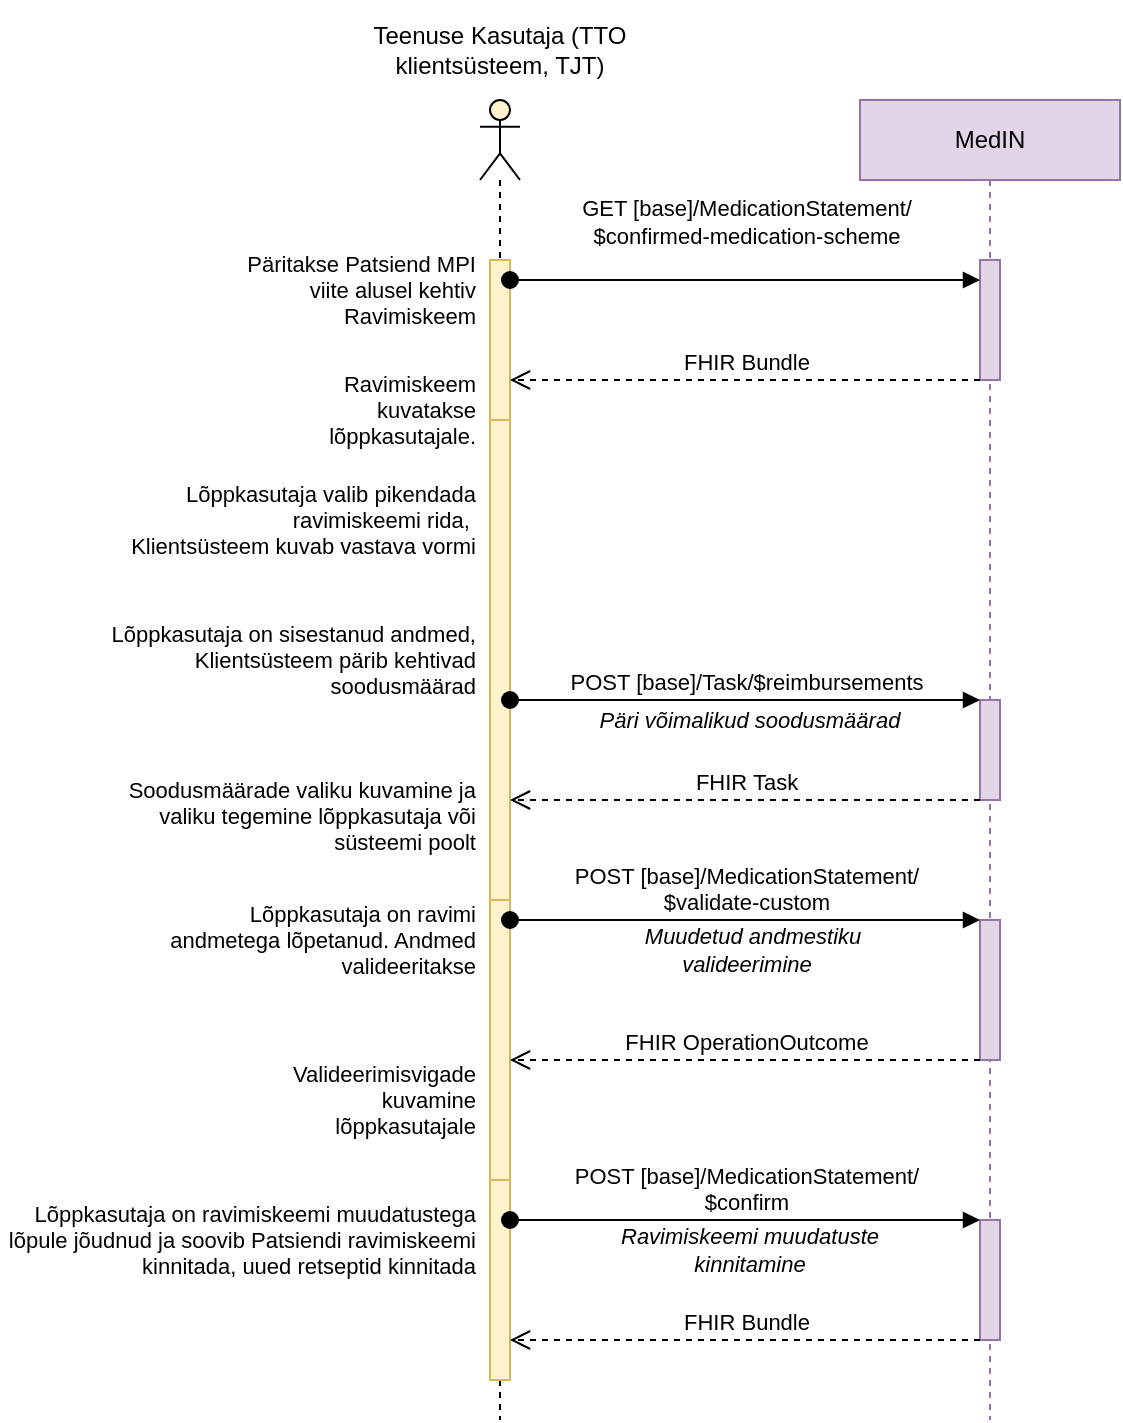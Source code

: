 <mxfile>
    <diagram id="N1935wcdalIhMBBnXmTo" name="Page-1">
        <mxGraphModel dx="2080" dy="488" grid="1" gridSize="10" guides="1" tooltips="1" connect="1" arrows="1" fold="1" page="1" pageScale="1" pageWidth="850" pageHeight="1100" math="0" shadow="0">
            <root>
                <mxCell id="0"/>
                <mxCell id="1" parent="0"/>
                <mxCell id="2" value="" style="shape=umlLifeline;perimeter=lifelinePerimeter;whiteSpace=wrap;html=1;container=1;dropTarget=0;collapsible=0;recursiveResize=0;outlineConnect=0;portConstraint=eastwest;newEdgeStyle={&quot;edgeStyle&quot;:&quot;elbowEdgeStyle&quot;,&quot;elbow&quot;:&quot;vertical&quot;,&quot;curved&quot;:0,&quot;rounded&quot;:0};participant=umlActor;fillColor=#fff2cc;strokeColor=#000000;" vertex="1" parent="1">
                    <mxGeometry x="-310" y="560" width="20" height="660" as="geometry"/>
                </mxCell>
                <mxCell id="3" value="" style="html=1;points=[];perimeter=orthogonalPerimeter;outlineConnect=0;targetShapes=umlLifeline;portConstraint=eastwest;newEdgeStyle={&quot;edgeStyle&quot;:&quot;elbowEdgeStyle&quot;,&quot;elbow&quot;:&quot;vertical&quot;,&quot;curved&quot;:0,&quot;rounded&quot;:0};fillColor=#fff2cc;strokeColor=#d6b656;" vertex="1" parent="2">
                    <mxGeometry x="5" y="160" width="10" height="240" as="geometry"/>
                </mxCell>
                <mxCell id="4" value="MedIN" style="shape=umlLifeline;perimeter=lifelinePerimeter;whiteSpace=wrap;html=1;container=1;dropTarget=0;collapsible=0;recursiveResize=0;outlineConnect=0;portConstraint=eastwest;newEdgeStyle={&quot;edgeStyle&quot;:&quot;elbowEdgeStyle&quot;,&quot;elbow&quot;:&quot;vertical&quot;,&quot;curved&quot;:0,&quot;rounded&quot;:0};fillColor=#e1d5e7;strokeColor=#9673a6;" vertex="1" parent="1">
                    <mxGeometry x="-120" y="560" width="130" height="660" as="geometry"/>
                </mxCell>
                <mxCell id="5" value="" style="html=1;points=[];perimeter=orthogonalPerimeter;outlineConnect=0;targetShapes=umlLifeline;portConstraint=eastwest;newEdgeStyle={&quot;edgeStyle&quot;:&quot;elbowEdgeStyle&quot;,&quot;elbow&quot;:&quot;vertical&quot;,&quot;curved&quot;:0,&quot;rounded&quot;:0};fillColor=#e1d5e7;strokeColor=#9673a6;" vertex="1" parent="4">
                    <mxGeometry x="60" y="80" width="10" height="60" as="geometry"/>
                </mxCell>
                <mxCell id="6" value="" style="html=1;points=[];perimeter=orthogonalPerimeter;outlineConnect=0;targetShapes=umlLifeline;portConstraint=eastwest;newEdgeStyle={&quot;edgeStyle&quot;:&quot;elbowEdgeStyle&quot;,&quot;elbow&quot;:&quot;vertical&quot;,&quot;curved&quot;:0,&quot;rounded&quot;:0};fillColor=#e1d5e7;strokeColor=#9673a6;" vertex="1" parent="4">
                    <mxGeometry x="60" y="560" width="10" height="60" as="geometry"/>
                </mxCell>
                <mxCell id="7" value="Teenuse Kasutaja (TTO klientsüsteem, TJT)" style="text;html=1;strokeColor=none;fillColor=none;align=center;verticalAlign=middle;whiteSpace=wrap;rounded=0;" vertex="1" parent="1">
                    <mxGeometry x="-370" y="510" width="140" height="50" as="geometry"/>
                </mxCell>
                <mxCell id="8" value="" style="html=1;points=[];perimeter=orthogonalPerimeter;outlineConnect=0;targetShapes=umlLifeline;portConstraint=eastwest;newEdgeStyle={&quot;edgeStyle&quot;:&quot;elbowEdgeStyle&quot;,&quot;elbow&quot;:&quot;vertical&quot;,&quot;curved&quot;:0,&quot;rounded&quot;:0};fillColor=#fff2cc;strokeColor=#d6b656;" vertex="1" parent="1">
                    <mxGeometry x="-305" y="640" width="10" height="80" as="geometry"/>
                </mxCell>
                <mxCell id="9" value="Päritakse Patsiend MPI viite alusel kehtiv Ravimiskeem" style="text;html=1;strokeColor=none;fillColor=none;align=right;verticalAlign=middle;whiteSpace=wrap;rounded=0;fontSize=11;" vertex="1" parent="1">
                    <mxGeometry x="-430" y="620" width="120" height="70" as="geometry"/>
                </mxCell>
                <mxCell id="10" value="&lt;div&gt;GET [base]/MedicationStatement/&lt;/div&gt;&lt;div&gt;$confirmed-medication-scheme&lt;/div&gt;&lt;div&gt;&lt;br style=&quot;text-wrap: wrap;&quot;&gt;&lt;/div&gt;" style="html=1;verticalAlign=bottom;startArrow=oval;startFill=1;endArrow=block;startSize=8;edgeStyle=elbowEdgeStyle;elbow=vertical;curved=0;rounded=0;" edge="1" parent="1" source="8" target="5">
                    <mxGeometry width="60" relative="1" as="geometry">
                        <mxPoint x="-295" y="854.58" as="sourcePoint"/>
                        <mxPoint x="-235" y="854.58" as="targetPoint"/>
                        <Array as="points">
                            <mxPoint x="-160" y="650"/>
                            <mxPoint x="-280" y="855"/>
                        </Array>
                    </mxGeometry>
                </mxCell>
                <mxCell id="11" value="FHIR Bundle" style="html=1;verticalAlign=bottom;endArrow=open;dashed=1;endSize=8;edgeStyle=elbowEdgeStyle;elbow=vertical;curved=0;rounded=0;" edge="1" parent="1" source="5" target="8">
                    <mxGeometry relative="1" as="geometry">
                        <mxPoint x="-120" y="930" as="sourcePoint"/>
                        <mxPoint x="-200" y="930" as="targetPoint"/>
                        <Array as="points">
                            <mxPoint x="-140" y="700"/>
                            <mxPoint x="-210" y="940"/>
                        </Array>
                    </mxGeometry>
                </mxCell>
                <mxCell id="12" value="Lõppkasutaja valib pikendada ravimiskeemi rida,&amp;nbsp;&lt;div&gt;Klientsüsteem kuvab vastava vormi&lt;/div&gt;" style="text;html=1;strokeColor=none;fillColor=none;align=right;verticalAlign=middle;whiteSpace=wrap;rounded=0;fontSize=11;" vertex="1" parent="1">
                    <mxGeometry x="-520" y="750" width="210" height="40" as="geometry"/>
                </mxCell>
                <mxCell id="13" value="" style="html=1;points=[];perimeter=orthogonalPerimeter;outlineConnect=0;targetShapes=umlLifeline;portConstraint=eastwest;newEdgeStyle={&quot;edgeStyle&quot;:&quot;elbowEdgeStyle&quot;,&quot;elbow&quot;:&quot;vertical&quot;,&quot;curved&quot;:0,&quot;rounded&quot;:0};fillColor=#fff2cc;strokeColor=#d6b656;" vertex="1" parent="1">
                    <mxGeometry x="-305" y="1100" width="10" height="100" as="geometry"/>
                </mxCell>
                <mxCell id="14" value="Ravimiskeem kuvatakse lõppkasutajale." style="text;html=1;strokeColor=none;fillColor=none;align=right;verticalAlign=middle;whiteSpace=wrap;rounded=0;fontSize=11;" vertex="1" parent="1">
                    <mxGeometry x="-430" y="680" width="120" height="70" as="geometry"/>
                </mxCell>
                <mxCell id="15" value="POST [base]/MedicationStatement/&lt;div&gt;$confirm&lt;/div&gt;" style="html=1;verticalAlign=bottom;startArrow=oval;startFill=1;endArrow=block;startSize=8;edgeStyle=elbowEdgeStyle;elbow=vertical;curved=0;rounded=0;" edge="1" parent="1" source="13" target="6">
                    <mxGeometry width="60" relative="1" as="geometry">
                        <mxPoint x="-260" y="1054.58" as="sourcePoint"/>
                        <mxPoint x="-200" y="1054.58" as="targetPoint"/>
                        <Array as="points">
                            <mxPoint x="-260" y="1120"/>
                            <mxPoint x="-90" y="1200"/>
                            <mxPoint x="-100" y="900"/>
                            <mxPoint x="-120" y="750"/>
                            <mxPoint x="-270" y="760"/>
                            <mxPoint x="-110" y="990"/>
                            <mxPoint x="-245" y="1055"/>
                        </Array>
                    </mxGeometry>
                </mxCell>
                <mxCell id="16" value="FHIR Bundle" style="html=1;verticalAlign=bottom;endArrow=open;dashed=1;endSize=8;edgeStyle=elbowEdgeStyle;elbow=vertical;curved=0;rounded=0;" edge="1" parent="1" source="6" target="13">
                    <mxGeometry relative="1" as="geometry">
                        <mxPoint x="-85" y="1130" as="sourcePoint"/>
                        <mxPoint x="-165" y="1130" as="targetPoint"/>
                        <Array as="points">
                            <mxPoint x="-130" y="1180"/>
                            <mxPoint x="-140" y="1170"/>
                            <mxPoint x="-100" y="960"/>
                            <mxPoint x="-140" y="1080"/>
                            <mxPoint x="-175" y="1140"/>
                        </Array>
                    </mxGeometry>
                </mxCell>
                <mxCell id="17" value="Lõppkasutaja on ravimiskeemi muudatustega lõpule jõudnud ja soovib Patsiendi ravimiskeemi kinnitada, uued retseptid kinnitada" style="text;html=1;strokeColor=none;fillColor=none;align=right;verticalAlign=middle;whiteSpace=wrap;rounded=0;fontSize=11;" vertex="1" parent="1">
                    <mxGeometry x="-550" y="1110" width="240" height="40" as="geometry"/>
                </mxCell>
                <mxCell id="18" value="Ravimiskeemi muudatuste kinnitamine" style="text;html=1;strokeColor=none;fillColor=none;align=center;verticalAlign=middle;whiteSpace=wrap;rounded=0;fontSize=11;fontStyle=2" vertex="1" parent="1">
                    <mxGeometry x="-260" y="1120" width="170" height="30" as="geometry"/>
                </mxCell>
                <mxCell id="19" value="" style="html=1;points=[];perimeter=orthogonalPerimeter;outlineConnect=0;targetShapes=umlLifeline;portConstraint=eastwest;newEdgeStyle={&quot;edgeStyle&quot;:&quot;elbowEdgeStyle&quot;,&quot;elbow&quot;:&quot;vertical&quot;,&quot;curved&quot;:0,&quot;rounded&quot;:0};fillColor=#e1d5e7;strokeColor=#9673a6;" vertex="1" parent="1">
                    <mxGeometry x="-60" y="970" width="10" height="70" as="geometry"/>
                </mxCell>
                <mxCell id="20" value="" style="html=1;points=[];perimeter=orthogonalPerimeter;outlineConnect=0;targetShapes=umlLifeline;portConstraint=eastwest;newEdgeStyle={&quot;edgeStyle&quot;:&quot;elbowEdgeStyle&quot;,&quot;elbow&quot;:&quot;vertical&quot;,&quot;curved&quot;:0,&quot;rounded&quot;:0};fillColor=#e1d5e7;strokeColor=#9673a6;" vertex="1" parent="1">
                    <mxGeometry x="-60" y="860" width="10" height="50" as="geometry"/>
                </mxCell>
                <mxCell id="21" value="" style="html=1;points=[];perimeter=orthogonalPerimeter;outlineConnect=0;targetShapes=umlLifeline;portConstraint=eastwest;newEdgeStyle={&quot;edgeStyle&quot;:&quot;elbowEdgeStyle&quot;,&quot;elbow&quot;:&quot;vertical&quot;,&quot;curved&quot;:0,&quot;rounded&quot;:0};fillColor=#fff2cc;strokeColor=#d6b656;" vertex="1" parent="1">
                    <mxGeometry x="-305" y="960" width="10" height="140" as="geometry"/>
                </mxCell>
                <mxCell id="22" value="Lõppkasutaja on ravimi andmetega lõpetanud. Andmed valideeritakse" style="text;html=1;strokeColor=none;fillColor=none;align=right;verticalAlign=middle;whiteSpace=wrap;rounded=0;fontSize=11;" vertex="1" parent="1">
                    <mxGeometry x="-470" y="960" width="160" height="40" as="geometry"/>
                </mxCell>
                <mxCell id="23" value="POST [base]/MedicationStatement/&lt;div&gt;$validate-custom&lt;br&gt;&lt;/div&gt;" style="html=1;verticalAlign=bottom;startArrow=oval;startFill=1;endArrow=block;startSize=8;edgeStyle=elbowEdgeStyle;elbow=vertical;curved=0;rounded=0;" edge="1" parent="1" source="21" target="19">
                    <mxGeometry width="60" relative="1" as="geometry">
                        <mxPoint x="-260" y="1054.58" as="sourcePoint"/>
                        <mxPoint x="-200" y="1054.58" as="targetPoint"/>
                        <Array as="points">
                            <mxPoint x="-80" y="970"/>
                            <mxPoint x="-150" y="1000"/>
                            <mxPoint x="-110" y="990"/>
                            <mxPoint x="-245" y="1055"/>
                        </Array>
                    </mxGeometry>
                </mxCell>
                <mxCell id="24" value="FHIR OperationOutcome" style="html=1;verticalAlign=bottom;endArrow=open;dashed=1;endSize=8;edgeStyle=elbowEdgeStyle;elbow=vertical;curved=0;rounded=0;" edge="1" parent="1" source="19" target="21">
                    <mxGeometry relative="1" as="geometry">
                        <mxPoint x="-85" y="1130" as="sourcePoint"/>
                        <mxPoint x="-165" y="1130" as="targetPoint"/>
                        <Array as="points">
                            <mxPoint x="-80" y="1040"/>
                            <mxPoint x="-120" y="1080"/>
                            <mxPoint x="-140" y="1080"/>
                            <mxPoint x="-175" y="1140"/>
                        </Array>
                    </mxGeometry>
                </mxCell>
                <mxCell id="25" value="&lt;div&gt;POST [base]/Task/$reimbursements&lt;br&gt;&lt;/div&gt;" style="html=1;verticalAlign=bottom;startArrow=oval;startFill=1;endArrow=block;startSize=8;edgeStyle=elbowEdgeStyle;elbow=vertical;curved=0;rounded=0;" edge="1" parent="1" source="3" target="20">
                    <mxGeometry width="60" relative="1" as="geometry">
                        <mxPoint x="-290" y="810" as="sourcePoint"/>
                        <mxPoint x="-55" y="810" as="targetPoint"/>
                        <Array as="points">
                            <mxPoint x="-120" y="860"/>
                            <mxPoint x="-105" y="790"/>
                            <mxPoint x="-275" y="995"/>
                        </Array>
                    </mxGeometry>
                </mxCell>
                <mxCell id="26" value="Päri võimalikud soodusmäärad" style="text;html=1;strokeColor=none;fillColor=none;align=center;verticalAlign=middle;whiteSpace=wrap;rounded=0;fontSize=11;fontStyle=2" vertex="1" parent="1">
                    <mxGeometry x="-260" y="860" width="170" height="20" as="geometry"/>
                </mxCell>
                <mxCell id="27" value="FHIR Task" style="html=1;verticalAlign=bottom;endArrow=open;dashed=1;endSize=8;edgeStyle=elbowEdgeStyle;elbow=vertical;curved=0;rounded=0;" edge="1" parent="1" source="20" target="3">
                    <mxGeometry relative="1" as="geometry">
                        <mxPoint x="-55" y="850" as="sourcePoint"/>
                        <mxPoint x="-290" y="850" as="targetPoint"/>
                        <Array as="points">
                            <mxPoint x="-150" y="910"/>
                            <mxPoint x="-120" y="860"/>
                            <mxPoint x="-85" y="830"/>
                            <mxPoint x="-205" y="1060"/>
                        </Array>
                    </mxGeometry>
                </mxCell>
                <mxCell id="28" value="Soodusmäärade valiku kuvamine ja valiku tegemine lõppkasutaja või süsteemi poolt" style="text;html=1;strokeColor=none;fillColor=none;align=right;verticalAlign=middle;whiteSpace=wrap;rounded=0;fontSize=11;" vertex="1" parent="1">
                    <mxGeometry x="-510" y="900" width="200" height="35" as="geometry"/>
                </mxCell>
                <mxCell id="29" value="&amp;nbsp;Muudetud andmestiku valideerimine&amp;nbsp;" style="text;html=1;strokeColor=none;fillColor=none;align=center;verticalAlign=middle;whiteSpace=wrap;rounded=0;fontSize=11;fontStyle=2" vertex="1" parent="1">
                    <mxGeometry x="-260" y="970" width="170" height="30" as="geometry"/>
                </mxCell>
                <mxCell id="30" value="Valideerimisvigade kuvamine lõppkasutajale" style="text;html=1;strokeColor=none;fillColor=none;align=right;verticalAlign=middle;whiteSpace=wrap;rounded=0;fontSize=11;" vertex="1" parent="1">
                    <mxGeometry x="-430" y="1040" width="120" height="40" as="geometry"/>
                </mxCell>
                <mxCell id="31" value="Lõppkasutaja on sisestanud andmed, Klientsüsteem pärib kehtivad soodusmäärad" style="text;html=1;strokeColor=none;fillColor=none;align=right;verticalAlign=middle;whiteSpace=wrap;rounded=0;fontSize=11;" vertex="1" parent="1">
                    <mxGeometry x="-520" y="820" width="210" height="40" as="geometry"/>
                </mxCell>
            </root>
        </mxGraphModel>
    </diagram>
</mxfile>